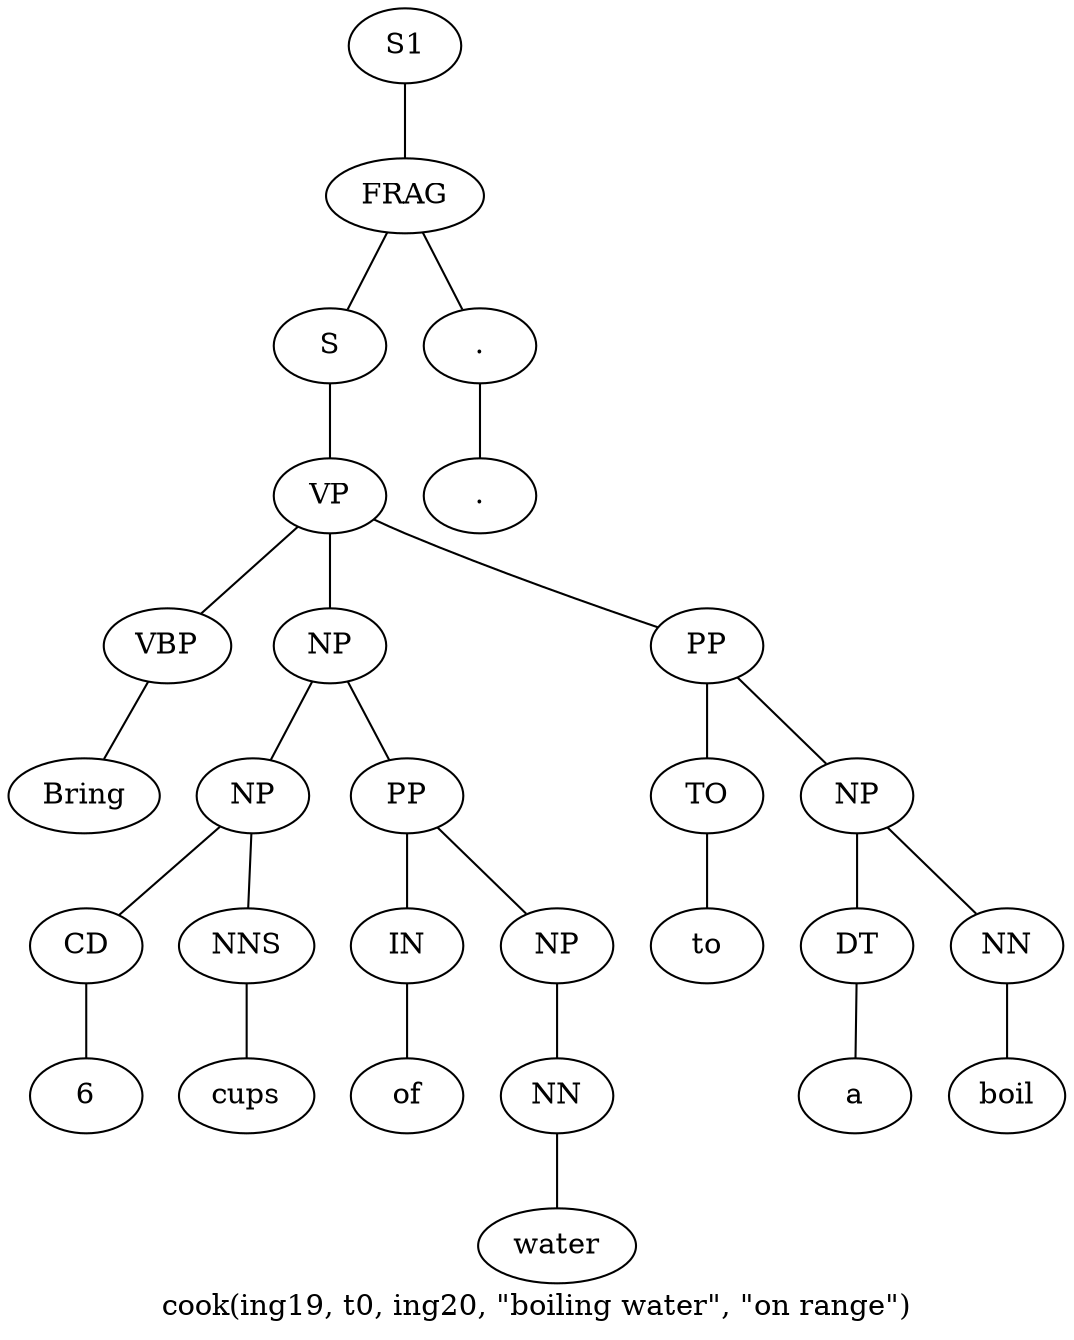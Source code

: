 graph SyntaxGraph {
	label = "cook(ing19, t0, ing20, \"boiling water\", \"on range\")";
	Node0 [label="S1"];
	Node1 [label="FRAG"];
	Node2 [label="S"];
	Node3 [label="VP"];
	Node4 [label="VBP"];
	Node5 [label="Bring"];
	Node6 [label="NP"];
	Node7 [label="NP"];
	Node8 [label="CD"];
	Node9 [label="6"];
	Node10 [label="NNS"];
	Node11 [label="cups"];
	Node12 [label="PP"];
	Node13 [label="IN"];
	Node14 [label="of"];
	Node15 [label="NP"];
	Node16 [label="NN"];
	Node17 [label="water"];
	Node18 [label="PP"];
	Node19 [label="TO"];
	Node20 [label="to"];
	Node21 [label="NP"];
	Node22 [label="DT"];
	Node23 [label="a"];
	Node24 [label="NN"];
	Node25 [label="boil"];
	Node26 [label="."];
	Node27 [label="."];

	Node0 -- Node1;
	Node1 -- Node2;
	Node1 -- Node26;
	Node2 -- Node3;
	Node3 -- Node4;
	Node3 -- Node6;
	Node3 -- Node18;
	Node4 -- Node5;
	Node6 -- Node7;
	Node6 -- Node12;
	Node7 -- Node8;
	Node7 -- Node10;
	Node8 -- Node9;
	Node10 -- Node11;
	Node12 -- Node13;
	Node12 -- Node15;
	Node13 -- Node14;
	Node15 -- Node16;
	Node16 -- Node17;
	Node18 -- Node19;
	Node18 -- Node21;
	Node19 -- Node20;
	Node21 -- Node22;
	Node21 -- Node24;
	Node22 -- Node23;
	Node24 -- Node25;
	Node26 -- Node27;
}